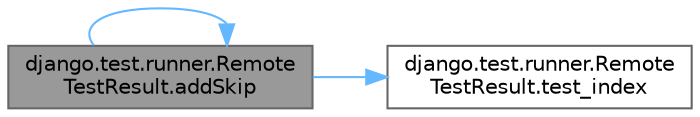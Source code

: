 digraph "django.test.runner.RemoteTestResult.addSkip"
{
 // LATEX_PDF_SIZE
  bgcolor="transparent";
  edge [fontname=Helvetica,fontsize=10,labelfontname=Helvetica,labelfontsize=10];
  node [fontname=Helvetica,fontsize=10,shape=box,height=0.2,width=0.4];
  rankdir="LR";
  Node1 [id="Node000001",label="django.test.runner.Remote\lTestResult.addSkip",height=0.2,width=0.4,color="gray40", fillcolor="grey60", style="filled", fontcolor="black",tooltip=" "];
  Node1 -> Node1 [id="edge1_Node000001_Node000001",color="steelblue1",style="solid",tooltip=" "];
  Node1 -> Node2 [id="edge2_Node000001_Node000002",color="steelblue1",style="solid",tooltip=" "];
  Node2 [id="Node000002",label="django.test.runner.Remote\lTestResult.test_index",height=0.2,width=0.4,color="grey40", fillcolor="white", style="filled",URL="$classdjango_1_1test_1_1runner_1_1_remote_test_result.html#a0118c5dab921f7f98a275972aef98d70",tooltip=" "];
}
